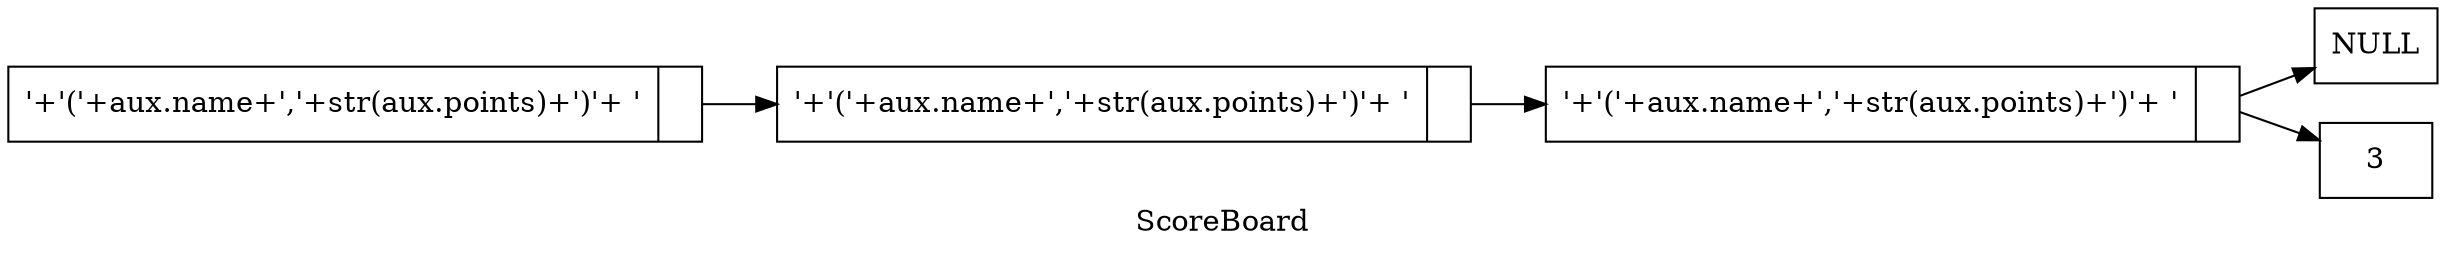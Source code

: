 digraph {
 rankdir=LR; 
 node [shape=record]; 
 label="ScoreBoard";
 null [label="NULL" shape=box];
0[label="{<data> '+'('+aux.name+','+str(aux.points)+')'+ '| <ref>  }", width=1.2]
0:ref:c->1:data
1[label="{<data> '+'('+aux.name+','+str(aux.points)+')'+ '| <ref>  }", width=1.2]
1:ref:c->2:data
2[label="{<data> '+'('+aux.name+','+str(aux.points)+')'+ '| <ref>  }", width=1.2]
2:ref:c->3:data
2:ref:c->null
}